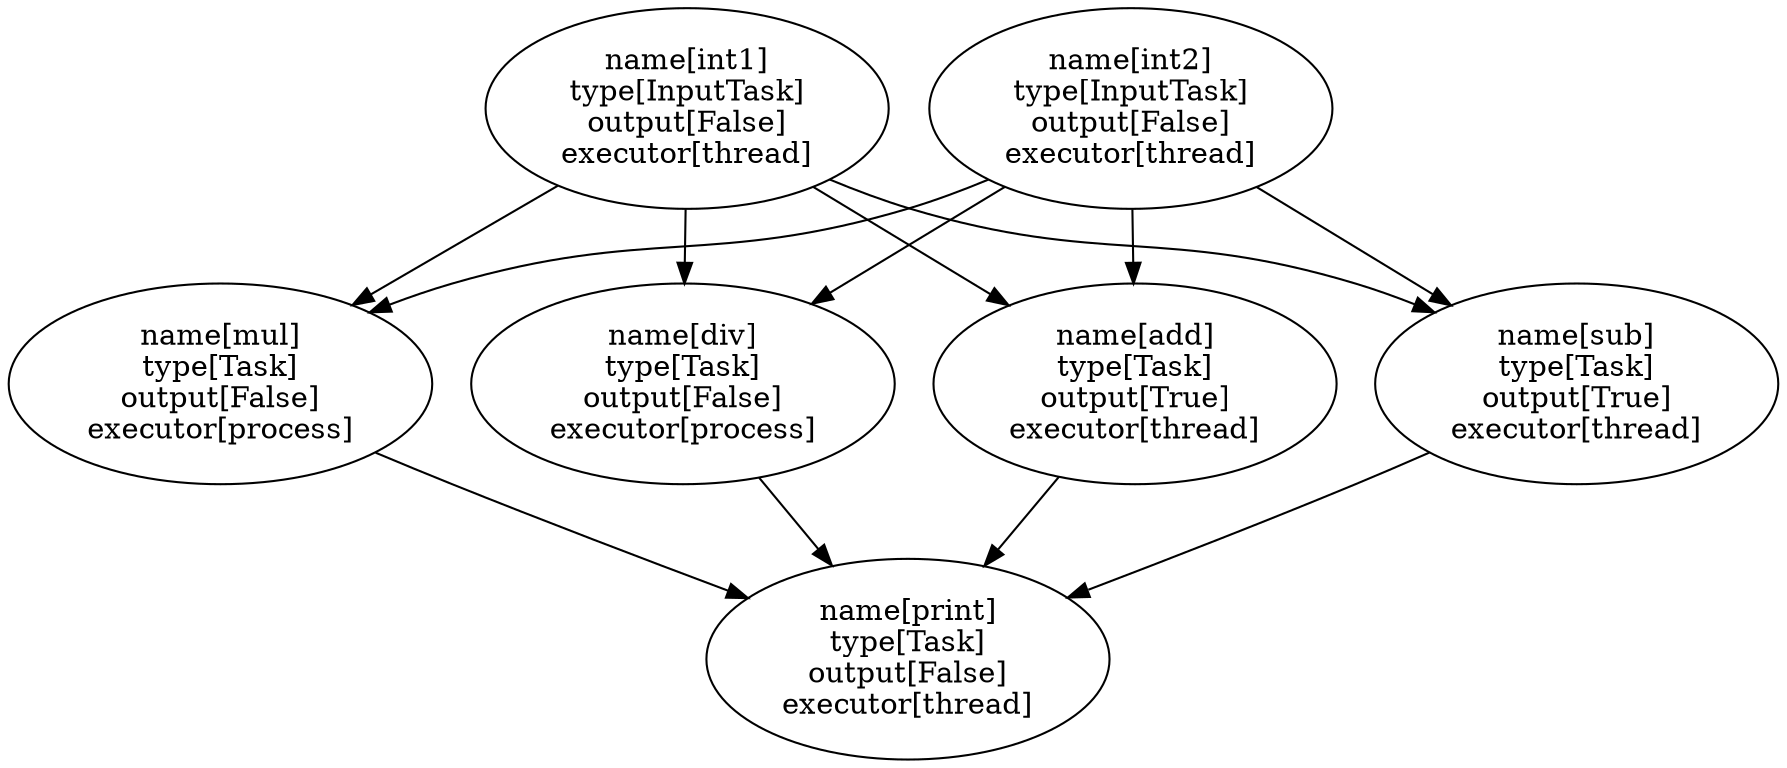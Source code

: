 digraph test {
	"name[int1]\ntype[InputTask]\noutput[False]\nexecutor[thread]" -> "name[add]\ntype[Task]\noutput[True]\nexecutor[thread]"
	"name[int1]\ntype[InputTask]\noutput[False]\nexecutor[thread]" -> "name[sub]\ntype[Task]\noutput[True]\nexecutor[thread]"
	"name[int1]\ntype[InputTask]\noutput[False]\nexecutor[thread]" -> "name[mul]\ntype[Task]\noutput[False]\nexecutor[process]"
	"name[int1]\ntype[InputTask]\noutput[False]\nexecutor[thread]" -> "name[div]\ntype[Task]\noutput[False]\nexecutor[process]"
	"name[int2]\ntype[InputTask]\noutput[False]\nexecutor[thread]" -> "name[add]\ntype[Task]\noutput[True]\nexecutor[thread]"
	"name[int2]\ntype[InputTask]\noutput[False]\nexecutor[thread]" -> "name[sub]\ntype[Task]\noutput[True]\nexecutor[thread]"
	"name[int2]\ntype[InputTask]\noutput[False]\nexecutor[thread]" -> "name[mul]\ntype[Task]\noutput[False]\nexecutor[process]"
	"name[int2]\ntype[InputTask]\noutput[False]\nexecutor[thread]" -> "name[div]\ntype[Task]\noutput[False]\nexecutor[process]"
	"name[add]\ntype[Task]\noutput[True]\nexecutor[thread]" -> "name[print]\ntype[Task]\noutput[False]\nexecutor[thread]"
	"name[sub]\ntype[Task]\noutput[True]\nexecutor[thread]" -> "name[print]\ntype[Task]\noutput[False]\nexecutor[thread]"
	"name[mul]\ntype[Task]\noutput[False]\nexecutor[process]" -> "name[print]\ntype[Task]\noutput[False]\nexecutor[thread]"
	"name[div]\ntype[Task]\noutput[False]\nexecutor[process]" -> "name[print]\ntype[Task]\noutput[False]\nexecutor[thread]"
}
